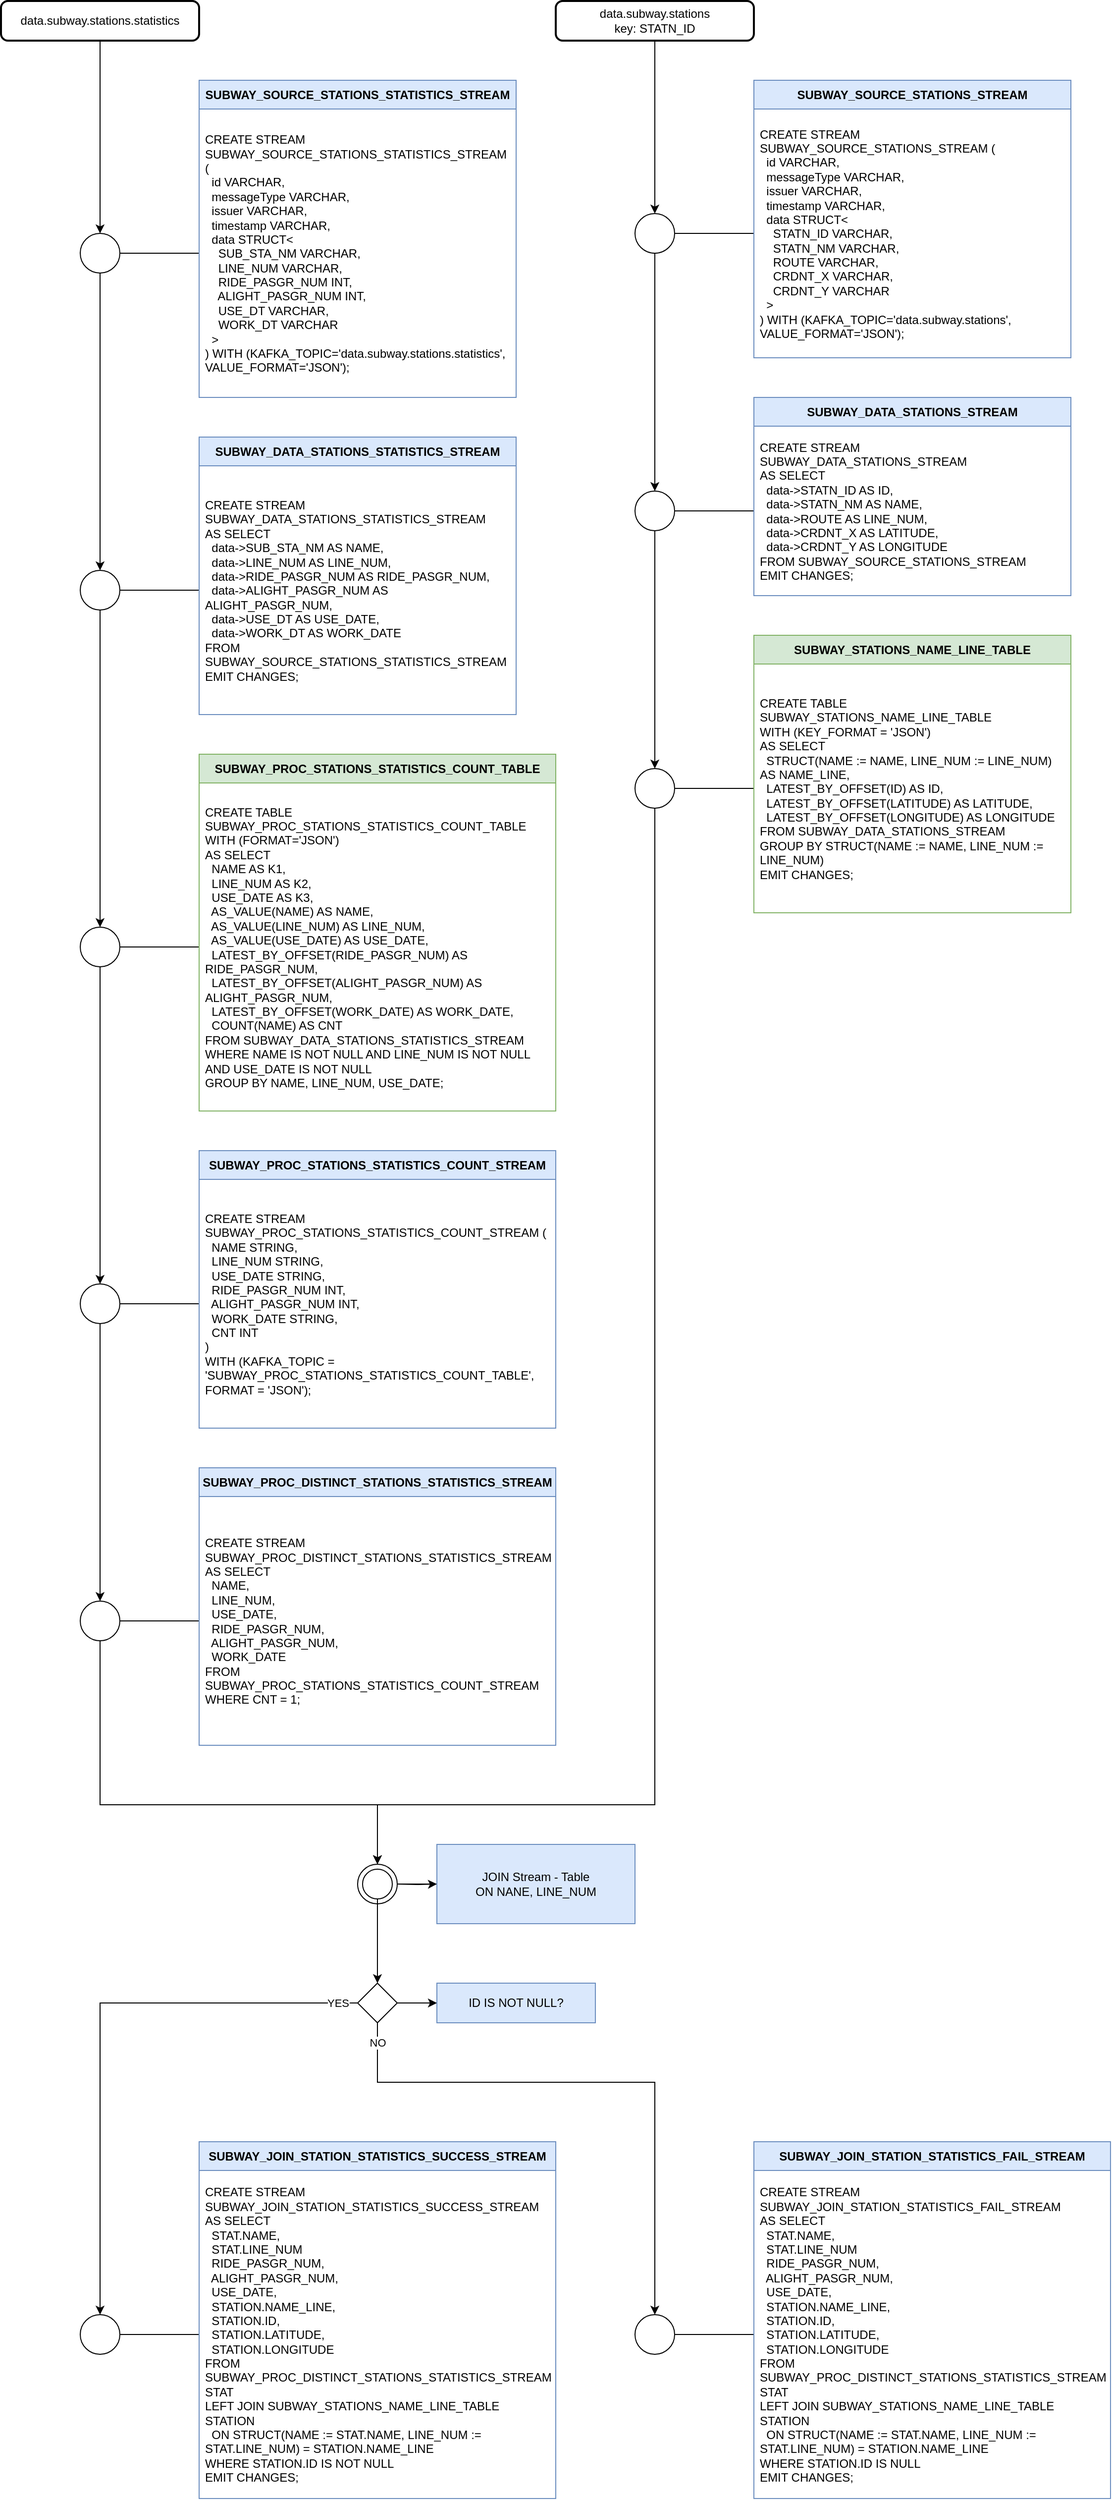 <mxfile version="24.4.4" type="github">
  <diagram name="페이지-1" id="JWyKKp6nfTICBsnojCP5">
    <mxGraphModel dx="1198" dy="657" grid="1" gridSize="10" guides="1" tooltips="1" connect="1" arrows="1" fold="1" page="1" pageScale="1" pageWidth="827" pageHeight="1169" math="0" shadow="0">
      <root>
        <mxCell id="0" />
        <mxCell id="1" parent="0" />
        <mxCell id="Tlb0BGURJbBO2lz65mk3-45" style="edgeStyle=orthogonalEdgeStyle;rounded=0;orthogonalLoop=1;jettySize=auto;html=1;entryX=0.5;entryY=0;entryDx=0;entryDy=0;" edge="1" parent="1" source="SGr65tSHeNTUfyerGdpC-16" target="SGr65tSHeNTUfyerGdpC-39">
          <mxGeometry relative="1" as="geometry" />
        </mxCell>
        <mxCell id="SGr65tSHeNTUfyerGdpC-16" value="&lt;div&gt;&lt;span style=&quot;background-color: initial;&quot;&gt;data.subway.stations&lt;/span&gt;&lt;br&gt;&lt;/div&gt;&lt;div&gt;&lt;span style=&quot;background-color: initial;&quot;&gt;key: STATN_ID&lt;/span&gt;&lt;/div&gt;" style="rounded=1;whiteSpace=wrap;html=1;absoluteArcSize=1;arcSize=14;strokeWidth=2;" parent="1" vertex="1">
          <mxGeometry x="600" y="40" width="200" height="40" as="geometry" />
        </mxCell>
        <mxCell id="Tlb0BGURJbBO2lz65mk3-39" style="edgeStyle=orthogonalEdgeStyle;rounded=0;orthogonalLoop=1;jettySize=auto;html=1;entryX=0.5;entryY=0;entryDx=0;entryDy=0;" edge="1" parent="1" source="SGr65tSHeNTUfyerGdpC-49" target="RbUUMxCJgV2qU2qVmSNO-4">
          <mxGeometry relative="1" as="geometry" />
        </mxCell>
        <mxCell id="SGr65tSHeNTUfyerGdpC-49" value="&lt;div&gt;&lt;span style=&quot;background-color: initial;&quot;&gt;data.subway.stations.statistics&lt;/span&gt;&lt;/div&gt;" style="rounded=1;whiteSpace=wrap;html=1;absoluteArcSize=1;arcSize=14;strokeWidth=2;" parent="1" vertex="1">
          <mxGeometry x="40" y="40" width="200" height="40" as="geometry" />
        </mxCell>
        <mxCell id="jmPw7cZxUE827dNbfJnY-31" value="" style="group" parent="1" vertex="1" connectable="0">
          <mxGeometry x="680" y="440" width="440" height="200" as="geometry" />
        </mxCell>
        <mxCell id="jmPw7cZxUE827dNbfJnY-21" value="" style="shape=ellipse;html=1;dashed=0;whiteSpace=wrap;perimeter=ellipsePerimeter;" parent="jmPw7cZxUE827dNbfJnY-31" vertex="1">
          <mxGeometry y="94.5" width="40" height="40" as="geometry" />
        </mxCell>
        <mxCell id="jmPw7cZxUE827dNbfJnY-22" style="edgeStyle=orthogonalEdgeStyle;rounded=0;orthogonalLoop=1;jettySize=auto;html=1;entryX=1;entryY=0.5;entryDx=0;entryDy=0;endArrow=none;endFill=0;exitX=0;exitY=0.5;exitDx=0;exitDy=0;" parent="jmPw7cZxUE827dNbfJnY-31" source="jmPw7cZxUE827dNbfJnY-24" target="jmPw7cZxUE827dNbfJnY-21" edge="1">
          <mxGeometry relative="1" as="geometry">
            <mxPoint x="80" y="110" as="sourcePoint" />
          </mxGeometry>
        </mxCell>
        <mxCell id="jmPw7cZxUE827dNbfJnY-23" value="SUBWAY_DATA_STATIONS_STREAM" style="swimlane;fontStyle=1;align=center;verticalAlign=middle;childLayout=stackLayout;horizontal=1;startSize=29;horizontalStack=0;resizeParent=1;resizeParentMax=0;resizeLast=0;collapsible=0;marginBottom=0;html=1;whiteSpace=wrap;fillColor=#dae8fc;strokeColor=#6c8ebf;" parent="jmPw7cZxUE827dNbfJnY-31" vertex="1">
          <mxGeometry x="120" width="320" height="200" as="geometry" />
        </mxCell>
        <mxCell id="jmPw7cZxUE827dNbfJnY-24" value="&lt;div&gt;CREATE STREAM SUBWAY_DATA_STATIONS_STREAM&lt;/div&gt;&lt;div&gt;AS SELECT&lt;/div&gt;&lt;div&gt;&amp;nbsp; data-&amp;gt;STATN_ID AS ID,&lt;/div&gt;&lt;div&gt;&amp;nbsp; data-&amp;gt;STATN_NM AS NAME,&lt;/div&gt;&lt;div&gt;&amp;nbsp; data-&amp;gt;ROUTE AS LINE_NUM,&lt;/div&gt;&lt;div&gt;&amp;nbsp; data-&amp;gt;CRDNT_X AS LATITUDE,&lt;/div&gt;&lt;div&gt;&amp;nbsp; data-&amp;gt;CRDNT_Y AS LONGITUDE&lt;/div&gt;&lt;div&gt;FROM SUBWAY_SOURCE_STATIONS_STREAM&lt;/div&gt;&lt;div&gt;EMIT CHANGES;&lt;/div&gt;" style="text;html=1;strokeColor=none;fillColor=none;align=left;verticalAlign=middle;spacingLeft=4;spacingRight=4;overflow=hidden;rotatable=0;points=[[0,0.5],[1,0.5]];portConstraint=eastwest;whiteSpace=wrap;" parent="jmPw7cZxUE827dNbfJnY-23" vertex="1">
          <mxGeometry y="29" width="320" height="171" as="geometry" />
        </mxCell>
        <mxCell id="RbUUMxCJgV2qU2qVmSNO-1" value="" style="group" parent="1" vertex="1" connectable="0">
          <mxGeometry x="680" y="680" width="440" height="280" as="geometry" />
        </mxCell>
        <mxCell id="jmPw7cZxUE827dNbfJnY-33" value="" style="shape=ellipse;html=1;dashed=0;whiteSpace=wrap;perimeter=ellipsePerimeter;" parent="RbUUMxCJgV2qU2qVmSNO-1" vertex="1">
          <mxGeometry y="134.5" width="40" height="40" as="geometry" />
        </mxCell>
        <mxCell id="jmPw7cZxUE827dNbfJnY-34" style="edgeStyle=orthogonalEdgeStyle;rounded=0;orthogonalLoop=1;jettySize=auto;html=1;entryX=1;entryY=0.5;entryDx=0;entryDy=0;endArrow=none;endFill=0;exitX=0;exitY=0.5;exitDx=0;exitDy=0;" parent="RbUUMxCJgV2qU2qVmSNO-1" source="jmPw7cZxUE827dNbfJnY-36" target="jmPw7cZxUE827dNbfJnY-33" edge="1">
          <mxGeometry relative="1" as="geometry">
            <mxPoint x="80" y="110" as="sourcePoint" />
          </mxGeometry>
        </mxCell>
        <mxCell id="jmPw7cZxUE827dNbfJnY-35" value="SUBWAY_STATIONS_NAME_LINE_TABLE" style="swimlane;fontStyle=1;align=center;verticalAlign=middle;childLayout=stackLayout;horizontal=1;startSize=29;horizontalStack=0;resizeParent=1;resizeParentMax=0;resizeLast=0;collapsible=0;marginBottom=0;html=1;whiteSpace=wrap;fillColor=#d5e8d4;strokeColor=#82b366;" parent="RbUUMxCJgV2qU2qVmSNO-1" vertex="1">
          <mxGeometry x="120" width="320" height="280" as="geometry" />
        </mxCell>
        <mxCell id="jmPw7cZxUE827dNbfJnY-36" value="&lt;div&gt;CREATE TABLE SUBWAY_STATIONS_NAME_LINE_TABLE&lt;/div&gt;&lt;div&gt;WITH (KEY_FORMAT = &#39;JSON&#39;)&lt;/div&gt;&lt;div&gt;AS SELECT&lt;/div&gt;&lt;div&gt;&amp;nbsp; STRUCT(NAME := NAME, LINE_NUM := LINE_NUM) AS NAME_LINE,&lt;/div&gt;&lt;div&gt;&amp;nbsp; LATEST_BY_OFFSET(ID) AS ID,&lt;/div&gt;&lt;div&gt;&amp;nbsp; LATEST_BY_OFFSET(LATITUDE) AS LATITUDE,&lt;/div&gt;&lt;div&gt;&amp;nbsp; LATEST_BY_OFFSET(LONGITUDE) AS LONGITUDE&lt;/div&gt;&lt;div&gt;FROM SUBWAY_DATA_STATIONS_STREAM&lt;/div&gt;&lt;div&gt;GROUP BY STRUCT(NAME := NAME, LINE_NUM := LINE_NUM)&lt;/div&gt;&lt;div&gt;EMIT CHANGES;&lt;/div&gt;" style="text;html=1;strokeColor=none;fillColor=none;align=left;verticalAlign=middle;spacingLeft=4;spacingRight=4;overflow=hidden;rotatable=0;points=[[0,0.5],[1,0.5]];portConstraint=eastwest;whiteSpace=wrap;" parent="jmPw7cZxUE827dNbfJnY-35" vertex="1">
          <mxGeometry y="29" width="320" height="251" as="geometry" />
        </mxCell>
        <mxCell id="RbUUMxCJgV2qU2qVmSNO-2" value="" style="group" parent="1" vertex="1" connectable="0">
          <mxGeometry x="680" y="120" width="440" height="280" as="geometry" />
        </mxCell>
        <mxCell id="SGr65tSHeNTUfyerGdpC-39" value="" style="shape=ellipse;html=1;dashed=0;whiteSpace=wrap;perimeter=ellipsePerimeter;" parent="RbUUMxCJgV2qU2qVmSNO-2" vertex="1">
          <mxGeometry y="134.5" width="40" height="40" as="geometry" />
        </mxCell>
        <mxCell id="SGr65tSHeNTUfyerGdpC-40" style="edgeStyle=orthogonalEdgeStyle;rounded=0;orthogonalLoop=1;jettySize=auto;html=1;entryX=1;entryY=0.5;entryDx=0;entryDy=0;endArrow=none;endFill=0;exitX=0;exitY=0.5;exitDx=0;exitDy=0;" parent="RbUUMxCJgV2qU2qVmSNO-2" source="jmPw7cZxUE827dNbfJnY-11" target="SGr65tSHeNTUfyerGdpC-39" edge="1">
          <mxGeometry relative="1" as="geometry">
            <mxPoint x="80" y="110" as="sourcePoint" />
          </mxGeometry>
        </mxCell>
        <mxCell id="jmPw7cZxUE827dNbfJnY-10" value="SUBWAY_SOURCE_STATIONS_STREAM" style="swimlane;fontStyle=1;align=center;verticalAlign=middle;childLayout=stackLayout;horizontal=1;startSize=29;horizontalStack=0;resizeParent=1;resizeParentMax=0;resizeLast=0;collapsible=0;marginBottom=0;html=1;whiteSpace=wrap;fillColor=#dae8fc;strokeColor=#6c8ebf;" parent="RbUUMxCJgV2qU2qVmSNO-2" vertex="1">
          <mxGeometry x="120" width="320" height="280" as="geometry" />
        </mxCell>
        <mxCell id="jmPw7cZxUE827dNbfJnY-11" value="&lt;div&gt;CREATE STREAM SUBWAY_SOURCE_STATIONS_STREAM (&lt;/div&gt;&lt;div&gt;&amp;nbsp; id VARCHAR,&lt;/div&gt;&lt;div&gt;&amp;nbsp; messageType VARCHAR,&lt;/div&gt;&lt;div&gt;&amp;nbsp; issuer VARCHAR,&lt;/div&gt;&lt;div&gt;&amp;nbsp; timestamp VARCHAR,&lt;/div&gt;&lt;div&gt;&amp;nbsp; data STRUCT&amp;lt;&lt;/div&gt;&lt;div&gt;&amp;nbsp; &amp;nbsp; STATN_ID VARCHAR,&lt;/div&gt;&lt;div&gt;&amp;nbsp; &amp;nbsp; STATN_NM VARCHAR,&lt;/div&gt;&lt;div&gt;&amp;nbsp; &amp;nbsp; ROUTE VARCHAR,&lt;/div&gt;&lt;div&gt;&amp;nbsp; &amp;nbsp; CRDNT_X VARCHAR,&lt;/div&gt;&lt;div&gt;&amp;nbsp; &amp;nbsp; CRDNT_Y VARCHAR&lt;/div&gt;&lt;div&gt;&amp;nbsp; &amp;gt;&lt;/div&gt;&lt;div&gt;) WITH (KAFKA_TOPIC=&#39;data.subway.stations&#39;, VALUE_FORMAT=&#39;JSON&#39;);&lt;/div&gt;" style="text;html=1;strokeColor=none;fillColor=none;align=left;verticalAlign=middle;spacingLeft=4;spacingRight=4;overflow=hidden;rotatable=0;points=[[0,0.5],[1,0.5]];portConstraint=eastwest;whiteSpace=wrap;" parent="jmPw7cZxUE827dNbfJnY-10" vertex="1">
          <mxGeometry y="29" width="320" height="251" as="geometry" />
        </mxCell>
        <mxCell id="RbUUMxCJgV2qU2qVmSNO-3" value="" style="group" parent="1" vertex="1" connectable="0">
          <mxGeometry x="120" y="120" width="440" height="320" as="geometry" />
        </mxCell>
        <mxCell id="RbUUMxCJgV2qU2qVmSNO-4" value="" style="shape=ellipse;html=1;dashed=0;whiteSpace=wrap;perimeter=ellipsePerimeter;" parent="RbUUMxCJgV2qU2qVmSNO-3" vertex="1">
          <mxGeometry y="154.5" width="40" height="40" as="geometry" />
        </mxCell>
        <mxCell id="RbUUMxCJgV2qU2qVmSNO-5" style="edgeStyle=orthogonalEdgeStyle;rounded=0;orthogonalLoop=1;jettySize=auto;html=1;entryX=1;entryY=0.5;entryDx=0;entryDy=0;endArrow=none;endFill=0;exitX=0;exitY=0.5;exitDx=0;exitDy=0;" parent="RbUUMxCJgV2qU2qVmSNO-3" source="RbUUMxCJgV2qU2qVmSNO-7" target="RbUUMxCJgV2qU2qVmSNO-4" edge="1">
          <mxGeometry relative="1" as="geometry">
            <mxPoint x="80" y="110" as="sourcePoint" />
          </mxGeometry>
        </mxCell>
        <mxCell id="RbUUMxCJgV2qU2qVmSNO-6" value="SUBWAY_SOURCE_STATIONS&lt;span style=&quot;background-color: initial;&quot;&gt;_STATISTICS_STREAM&lt;/span&gt;" style="swimlane;fontStyle=1;align=center;verticalAlign=middle;childLayout=stackLayout;horizontal=1;startSize=29;horizontalStack=0;resizeParent=1;resizeParentMax=0;resizeLast=0;collapsible=0;marginBottom=0;html=1;whiteSpace=wrap;fillColor=#dae8fc;strokeColor=#6c8ebf;" parent="RbUUMxCJgV2qU2qVmSNO-3" vertex="1">
          <mxGeometry x="120" width="320" height="320" as="geometry" />
        </mxCell>
        <mxCell id="RbUUMxCJgV2qU2qVmSNO-7" value="&lt;div&gt;CREATE STREAM SUBWAY_SOURCE_STATIONS_STATISTICS_STREAM (&lt;/div&gt;&lt;div&gt;&amp;nbsp; id VARCHAR,&lt;/div&gt;&lt;div&gt;&amp;nbsp; messageType VARCHAR,&lt;/div&gt;&lt;div&gt;&amp;nbsp; issuer VARCHAR,&lt;/div&gt;&lt;div&gt;&amp;nbsp; timestamp VARCHAR,&lt;/div&gt;&lt;div&gt;&amp;nbsp; data STRUCT&amp;lt;&lt;/div&gt;&lt;div&gt;&amp;nbsp; &amp;nbsp; SUB_STA_NM VARCHAR,&lt;/div&gt;&lt;div&gt;&amp;nbsp; &amp;nbsp; LINE_NUM VARCHAR,&lt;/div&gt;&lt;div&gt;&amp;nbsp; &amp;nbsp; RIDE_PASGR_NUM INT,&lt;/div&gt;&lt;div&gt;&amp;nbsp; &amp;nbsp; ALIGHT_PASGR_NUM INT,&lt;/div&gt;&lt;div&gt;&amp;nbsp; &amp;nbsp; USE_DT VARCHAR,&lt;/div&gt;&lt;div&gt;&amp;nbsp; &amp;nbsp; WORK_DT VARCHAR&lt;/div&gt;&lt;div&gt;&amp;nbsp; &amp;gt;&lt;/div&gt;&lt;div&gt;) WITH (KAFKA_TOPIC=&#39;data.subway.stations.statistics&#39;, VALUE_FORMAT=&#39;JSON&#39;);&lt;/div&gt;" style="text;html=1;strokeColor=none;fillColor=none;align=left;verticalAlign=middle;spacingLeft=4;spacingRight=4;overflow=hidden;rotatable=0;points=[[0,0.5],[1,0.5]];portConstraint=eastwest;whiteSpace=wrap;" parent="RbUUMxCJgV2qU2qVmSNO-6" vertex="1">
          <mxGeometry y="29" width="320" height="291" as="geometry" />
        </mxCell>
        <mxCell id="RbUUMxCJgV2qU2qVmSNO-8" value="" style="group" parent="1" vertex="1" connectable="0">
          <mxGeometry x="120" y="480" width="440" height="280" as="geometry" />
        </mxCell>
        <mxCell id="RbUUMxCJgV2qU2qVmSNO-9" value="" style="shape=ellipse;html=1;dashed=0;whiteSpace=wrap;perimeter=ellipsePerimeter;" parent="RbUUMxCJgV2qU2qVmSNO-8" vertex="1">
          <mxGeometry y="134.5" width="40" height="40" as="geometry" />
        </mxCell>
        <mxCell id="RbUUMxCJgV2qU2qVmSNO-10" style="edgeStyle=orthogonalEdgeStyle;rounded=0;orthogonalLoop=1;jettySize=auto;html=1;entryX=1;entryY=0.5;entryDx=0;entryDy=0;endArrow=none;endFill=0;exitX=0;exitY=0.5;exitDx=0;exitDy=0;" parent="RbUUMxCJgV2qU2qVmSNO-8" source="RbUUMxCJgV2qU2qVmSNO-12" target="RbUUMxCJgV2qU2qVmSNO-9" edge="1">
          <mxGeometry relative="1" as="geometry">
            <mxPoint x="80" y="110" as="sourcePoint" />
          </mxGeometry>
        </mxCell>
        <mxCell id="RbUUMxCJgV2qU2qVmSNO-11" value="SUBWAY_DATA_STATIONS_STATISTICS_STREAM" style="swimlane;fontStyle=1;align=center;verticalAlign=middle;childLayout=stackLayout;horizontal=1;startSize=29;horizontalStack=0;resizeParent=1;resizeParentMax=0;resizeLast=0;collapsible=0;marginBottom=0;html=1;whiteSpace=wrap;fillColor=#dae8fc;strokeColor=#6c8ebf;" parent="RbUUMxCJgV2qU2qVmSNO-8" vertex="1">
          <mxGeometry x="120" width="320" height="280" as="geometry" />
        </mxCell>
        <mxCell id="RbUUMxCJgV2qU2qVmSNO-12" value="&lt;div&gt;CREATE STREAM SUBWAY_DATA_STATIONS_STATISTICS_STREAM&lt;/div&gt;&lt;div&gt;AS SELECT&lt;/div&gt;&lt;div&gt;&amp;nbsp; data-&amp;gt;SUB_STA_NM AS NAME,&lt;/div&gt;&lt;div&gt;&amp;nbsp; data-&amp;gt;LINE_NUM AS LINE_NUM,&lt;/div&gt;&lt;div&gt;&amp;nbsp; data-&amp;gt;RIDE_PASGR_NUM AS RIDE_PASGR_NUM,&lt;/div&gt;&lt;div&gt;&amp;nbsp; data-&amp;gt;ALIGHT_PASGR_NUM AS ALIGHT_PASGR_NUM,&lt;/div&gt;&lt;div&gt;&amp;nbsp; data-&amp;gt;USE_DT AS USE_DATE,&lt;/div&gt;&lt;div&gt;&amp;nbsp; data-&amp;gt;WORK_DT AS WORK_DATE&lt;/div&gt;&lt;div&gt;FROM SUBWAY_SOURCE_STATIONS_STATISTICS_STREAM&lt;/div&gt;&lt;div&gt;EMIT CHANGES;&lt;/div&gt;" style="text;html=1;strokeColor=none;fillColor=none;align=left;verticalAlign=middle;spacingLeft=4;spacingRight=4;overflow=hidden;rotatable=0;points=[[0,0.5],[1,0.5]];portConstraint=eastwest;whiteSpace=wrap;" parent="RbUUMxCJgV2qU2qVmSNO-11" vertex="1">
          <mxGeometry y="29" width="320" height="251" as="geometry" />
        </mxCell>
        <mxCell id="RbUUMxCJgV2qU2qVmSNO-13" value="" style="group" parent="1" vertex="1" connectable="0">
          <mxGeometry x="120" y="800" width="480" height="360" as="geometry" />
        </mxCell>
        <mxCell id="RbUUMxCJgV2qU2qVmSNO-14" value="" style="shape=ellipse;html=1;dashed=0;whiteSpace=wrap;perimeter=ellipsePerimeter;" parent="RbUUMxCJgV2qU2qVmSNO-13" vertex="1">
          <mxGeometry y="174.5" width="40" height="40" as="geometry" />
        </mxCell>
        <mxCell id="RbUUMxCJgV2qU2qVmSNO-15" style="edgeStyle=orthogonalEdgeStyle;rounded=0;orthogonalLoop=1;jettySize=auto;html=1;entryX=1;entryY=0.5;entryDx=0;entryDy=0;endArrow=none;endFill=0;exitX=0;exitY=0.5;exitDx=0;exitDy=0;" parent="RbUUMxCJgV2qU2qVmSNO-13" source="RbUUMxCJgV2qU2qVmSNO-17" target="RbUUMxCJgV2qU2qVmSNO-14" edge="1">
          <mxGeometry relative="1" as="geometry">
            <mxPoint x="80" y="110" as="sourcePoint" />
          </mxGeometry>
        </mxCell>
        <mxCell id="RbUUMxCJgV2qU2qVmSNO-16" value="SUBWAY_PROC_STATIONS_STATISTICS_COUNT_TABLE" style="swimlane;fontStyle=1;align=center;verticalAlign=middle;childLayout=stackLayout;horizontal=1;startSize=29;horizontalStack=0;resizeParent=1;resizeParentMax=0;resizeLast=0;collapsible=0;marginBottom=0;html=1;whiteSpace=wrap;fillColor=#d5e8d4;strokeColor=#82b366;" parent="RbUUMxCJgV2qU2qVmSNO-13" vertex="1">
          <mxGeometry x="120" width="360" height="360" as="geometry" />
        </mxCell>
        <mxCell id="RbUUMxCJgV2qU2qVmSNO-17" value="&lt;div&gt;CREATE TABLE SUBWAY_PROC_STATIONS_STATISTICS_COUNT_TABLE&lt;/div&gt;&lt;div&gt;WITH (FORMAT=&#39;JSON&#39;)&lt;/div&gt;&lt;div&gt;AS SELECT&lt;/div&gt;&lt;div&gt;&amp;nbsp; NAME AS K1,&lt;/div&gt;&lt;div&gt;&amp;nbsp; LINE_NUM AS K2,&lt;/div&gt;&lt;div&gt;&amp;nbsp; USE_DATE AS K3,&lt;/div&gt;&lt;div&gt;&amp;nbsp; AS_VALUE(NAME) AS NAME,&lt;/div&gt;&lt;div&gt;&amp;nbsp; AS_VALUE(LINE_NUM) AS LINE_NUM,&lt;/div&gt;&lt;div&gt;&amp;nbsp; AS_VALUE(USE_DATE) AS USE_DATE,&lt;/div&gt;&lt;div&gt;&amp;nbsp; LATEST_BY_OFFSET(RIDE_PASGR_NUM) AS RIDE_PASGR_NUM,&lt;/div&gt;&lt;div&gt;&amp;nbsp; LATEST_BY_OFFSET(ALIGHT_PASGR_NUM) AS ALIGHT_PASGR_NUM,&lt;/div&gt;&lt;div&gt;&amp;nbsp; LATEST_BY_OFFSET(WORK_DATE) AS WORK_DATE,&lt;/div&gt;&lt;div&gt;&amp;nbsp; COUNT(NAME) AS CNT&lt;/div&gt;&lt;div&gt;FROM SUBWAY_DATA_STATIONS_STATISTICS_STREAM&lt;/div&gt;&lt;div&gt;WHERE NAME IS NOT NULL AND LINE_NUM IS NOT NULL AND USE_DATE IS NOT NULL&lt;/div&gt;&lt;div&gt;GROUP BY NAME, LINE_NUM, USE_DATE;&lt;/div&gt;" style="text;html=1;strokeColor=none;fillColor=none;align=left;verticalAlign=middle;spacingLeft=4;spacingRight=4;overflow=hidden;rotatable=0;points=[[0,0.5],[1,0.5]];portConstraint=eastwest;whiteSpace=wrap;" parent="RbUUMxCJgV2qU2qVmSNO-16" vertex="1">
          <mxGeometry y="29" width="360" height="331" as="geometry" />
        </mxCell>
        <mxCell id="Tlb0BGURJbBO2lz65mk3-3" value="" style="group" vertex="1" connectable="0" parent="1">
          <mxGeometry x="120" y="1200" width="480" height="280" as="geometry" />
        </mxCell>
        <mxCell id="Tlb0BGURJbBO2lz65mk3-4" value="" style="shape=ellipse;html=1;dashed=0;whiteSpace=wrap;perimeter=ellipsePerimeter;" vertex="1" parent="Tlb0BGURJbBO2lz65mk3-3">
          <mxGeometry y="134.5" width="40" height="40" as="geometry" />
        </mxCell>
        <mxCell id="Tlb0BGURJbBO2lz65mk3-5" style="edgeStyle=orthogonalEdgeStyle;rounded=0;orthogonalLoop=1;jettySize=auto;html=1;entryX=1;entryY=0.5;entryDx=0;entryDy=0;endArrow=none;endFill=0;exitX=0;exitY=0.5;exitDx=0;exitDy=0;" edge="1" parent="Tlb0BGURJbBO2lz65mk3-3" source="Tlb0BGURJbBO2lz65mk3-7" target="Tlb0BGURJbBO2lz65mk3-4">
          <mxGeometry relative="1" as="geometry">
            <mxPoint x="80" y="110" as="sourcePoint" />
          </mxGeometry>
        </mxCell>
        <mxCell id="Tlb0BGURJbBO2lz65mk3-6" value="SUBWAY_PROC_STATIONS_STATISTICS_COUNT_STREAM" style="swimlane;fontStyle=1;align=center;verticalAlign=middle;childLayout=stackLayout;horizontal=1;startSize=29;horizontalStack=0;resizeParent=1;resizeParentMax=0;resizeLast=0;collapsible=0;marginBottom=0;html=1;whiteSpace=wrap;fillColor=#dae8fc;strokeColor=#6c8ebf;" vertex="1" parent="Tlb0BGURJbBO2lz65mk3-3">
          <mxGeometry x="120" width="360" height="280" as="geometry" />
        </mxCell>
        <mxCell id="Tlb0BGURJbBO2lz65mk3-7" value="&lt;div&gt;CREATE STREAM SUBWAY_PROC_STATIONS_STATISTICS_COUNT_STREAM (&lt;/div&gt;&lt;div&gt;&amp;nbsp; NAME STRING,&lt;/div&gt;&lt;div&gt;&amp;nbsp; LINE_NUM STRING,&lt;/div&gt;&lt;div&gt;&amp;nbsp; USE_DATE STRING,&lt;/div&gt;&lt;div&gt;&amp;nbsp; RIDE_PASGR_NUM INT,&lt;/div&gt;&lt;div&gt;&amp;nbsp; ALIGHT_PASGR_NUM INT,&lt;/div&gt;&lt;div&gt;&amp;nbsp; WORK_DATE STRING,&lt;/div&gt;&lt;div&gt;&amp;nbsp; CNT INT&lt;/div&gt;&lt;div&gt;)&lt;/div&gt;&lt;div&gt;WITH (KAFKA_TOPIC = &#39;SUBWAY_PROC_STATIONS_STATISTICS_COUNT_TABLE&#39;, FORMAT = &#39;JSON&#39;);&lt;/div&gt;" style="text;html=1;strokeColor=none;fillColor=none;align=left;verticalAlign=middle;spacingLeft=4;spacingRight=4;overflow=hidden;rotatable=0;points=[[0,0.5],[1,0.5]];portConstraint=eastwest;whiteSpace=wrap;" vertex="1" parent="Tlb0BGURJbBO2lz65mk3-6">
          <mxGeometry y="29" width="360" height="251" as="geometry" />
        </mxCell>
        <mxCell id="Tlb0BGURJbBO2lz65mk3-8" value="" style="group" vertex="1" connectable="0" parent="1">
          <mxGeometry x="120" y="1520" width="480" height="280" as="geometry" />
        </mxCell>
        <mxCell id="Tlb0BGURJbBO2lz65mk3-9" value="" style="shape=ellipse;html=1;dashed=0;whiteSpace=wrap;perimeter=ellipsePerimeter;" vertex="1" parent="Tlb0BGURJbBO2lz65mk3-8">
          <mxGeometry y="134.5" width="40" height="40" as="geometry" />
        </mxCell>
        <mxCell id="Tlb0BGURJbBO2lz65mk3-10" style="edgeStyle=orthogonalEdgeStyle;rounded=0;orthogonalLoop=1;jettySize=auto;html=1;entryX=1;entryY=0.5;entryDx=0;entryDy=0;endArrow=none;endFill=0;exitX=0;exitY=0.5;exitDx=0;exitDy=0;" edge="1" parent="Tlb0BGURJbBO2lz65mk3-8" source="Tlb0BGURJbBO2lz65mk3-12" target="Tlb0BGURJbBO2lz65mk3-9">
          <mxGeometry relative="1" as="geometry">
            <mxPoint x="80" y="110" as="sourcePoint" />
          </mxGeometry>
        </mxCell>
        <mxCell id="Tlb0BGURJbBO2lz65mk3-11" value="SUBWAY_PROC_DISTINCT_STATIONS_STATISTICS_STREAM" style="swimlane;fontStyle=1;align=center;verticalAlign=middle;childLayout=stackLayout;horizontal=1;startSize=29;horizontalStack=0;resizeParent=1;resizeParentMax=0;resizeLast=0;collapsible=0;marginBottom=0;html=1;whiteSpace=wrap;fillColor=#dae8fc;strokeColor=#6c8ebf;" vertex="1" parent="Tlb0BGURJbBO2lz65mk3-8">
          <mxGeometry x="120" width="360" height="280" as="geometry" />
        </mxCell>
        <mxCell id="Tlb0BGURJbBO2lz65mk3-12" value="&lt;div&gt;CREATE STREAM SUBWAY_PROC_DISTINCT_STATIONS_STATISTICS_STREAM&lt;/div&gt;&lt;div&gt;AS SELECT&lt;/div&gt;&lt;div&gt;&amp;nbsp; NAME,&lt;/div&gt;&lt;div&gt;&amp;nbsp; LINE_NUM,&lt;/div&gt;&lt;div&gt;&amp;nbsp; USE_DATE,&lt;/div&gt;&lt;div&gt;&amp;nbsp; RIDE_PASGR_NUM,&lt;/div&gt;&lt;div&gt;&amp;nbsp; ALIGHT_PASGR_NUM,&lt;/div&gt;&lt;div&gt;&amp;nbsp; WORK_DATE&lt;/div&gt;&lt;div&gt;FROM SUBWAY_PROC_STATIONS_STATISTICS_COUNT_STREAM&lt;/div&gt;&lt;div&gt;WHERE CNT = 1;&lt;/div&gt;" style="text;html=1;strokeColor=none;fillColor=none;align=left;verticalAlign=middle;spacingLeft=4;spacingRight=4;overflow=hidden;rotatable=0;points=[[0,0.5],[1,0.5]];portConstraint=eastwest;whiteSpace=wrap;" vertex="1" parent="Tlb0BGURJbBO2lz65mk3-11">
          <mxGeometry y="29" width="360" height="251" as="geometry" />
        </mxCell>
        <mxCell id="Tlb0BGURJbBO2lz65mk3-24" value="" style="group" vertex="1" connectable="0" parent="1">
          <mxGeometry x="400" y="2040" width="240" height="40" as="geometry" />
        </mxCell>
        <mxCell id="Tlb0BGURJbBO2lz65mk3-25" value="" style="edgeStyle=orthogonalEdgeStyle;rounded=0;orthogonalLoop=1;jettySize=auto;html=1;" edge="1" parent="Tlb0BGURJbBO2lz65mk3-24" source="Tlb0BGURJbBO2lz65mk3-26" target="Tlb0BGURJbBO2lz65mk3-28">
          <mxGeometry relative="1" as="geometry" />
        </mxCell>
        <mxCell id="Tlb0BGURJbBO2lz65mk3-26" value="" style="shape=rhombus;html=1;dashed=0;whiteSpace=wrap;perimeter=rhombusPerimeter;" vertex="1" parent="Tlb0BGURJbBO2lz65mk3-24">
          <mxGeometry width="40" height="40" as="geometry" />
        </mxCell>
        <mxCell id="Tlb0BGURJbBO2lz65mk3-27" style="edgeStyle=orthogonalEdgeStyle;rounded=0;orthogonalLoop=1;jettySize=auto;html=1;exitX=0;exitY=0.5;exitDx=0;exitDy=0;entryX=1;entryY=0.5;entryDx=0;entryDy=0;endArrow=none;endFill=0;" edge="1" parent="Tlb0BGURJbBO2lz65mk3-24" source="Tlb0BGURJbBO2lz65mk3-28">
          <mxGeometry relative="1" as="geometry">
            <mxPoint x="40" y="20" as="targetPoint" />
          </mxGeometry>
        </mxCell>
        <mxCell id="Tlb0BGURJbBO2lz65mk3-28" value="ID IS NOT NULL?" style="text;html=1;align=center;verticalAlign=middle;whiteSpace=wrap;rounded=0;fillColor=#dae8fc;strokeColor=#6c8ebf;" vertex="1" parent="Tlb0BGURJbBO2lz65mk3-24">
          <mxGeometry x="80" width="160" height="40" as="geometry" />
        </mxCell>
        <mxCell id="Tlb0BGURJbBO2lz65mk3-29" value="" style="group" vertex="1" connectable="0" parent="1">
          <mxGeometry x="120" y="2200" width="480" height="360" as="geometry" />
        </mxCell>
        <mxCell id="Tlb0BGURJbBO2lz65mk3-30" value="" style="shape=ellipse;html=1;dashed=0;whiteSpace=wrap;perimeter=ellipsePerimeter;" vertex="1" parent="Tlb0BGURJbBO2lz65mk3-29">
          <mxGeometry y="174.5" width="40" height="40" as="geometry" />
        </mxCell>
        <mxCell id="Tlb0BGURJbBO2lz65mk3-31" style="edgeStyle=orthogonalEdgeStyle;rounded=0;orthogonalLoop=1;jettySize=auto;html=1;entryX=1;entryY=0.5;entryDx=0;entryDy=0;endArrow=none;endFill=0;exitX=0;exitY=0.5;exitDx=0;exitDy=0;" edge="1" parent="Tlb0BGURJbBO2lz65mk3-29" source="Tlb0BGURJbBO2lz65mk3-33" target="Tlb0BGURJbBO2lz65mk3-30">
          <mxGeometry relative="1" as="geometry">
            <mxPoint x="80" y="110" as="sourcePoint" />
          </mxGeometry>
        </mxCell>
        <mxCell id="Tlb0BGURJbBO2lz65mk3-32" value="SUBWAY_JOIN_STATION_STATISTICS_SUCCESS_STREAM" style="swimlane;fontStyle=1;align=center;verticalAlign=middle;childLayout=stackLayout;horizontal=1;startSize=29;horizontalStack=0;resizeParent=1;resizeParentMax=0;resizeLast=0;collapsible=0;marginBottom=0;html=1;whiteSpace=wrap;fillColor=#dae8fc;strokeColor=#6c8ebf;" vertex="1" parent="Tlb0BGURJbBO2lz65mk3-29">
          <mxGeometry x="120" width="360" height="360" as="geometry" />
        </mxCell>
        <mxCell id="Tlb0BGURJbBO2lz65mk3-33" value="&lt;div&gt;CREATE STREAM SUBWAY_JOIN_STATION_STATISTICS_SUCCESS_STREAM&lt;/div&gt;&lt;div&gt;AS SELECT&lt;/div&gt;&lt;div&gt;&amp;nbsp; STAT.NAME,&lt;/div&gt;&lt;div&gt;&amp;nbsp; STAT.LINE_NUM&lt;/div&gt;&lt;div&gt;&amp;nbsp; RIDE_PASGR_NUM,&lt;/div&gt;&lt;div&gt;&amp;nbsp; ALIGHT_PASGR_NUM,&lt;/div&gt;&lt;div&gt;&amp;nbsp; USE_DATE,&lt;/div&gt;&lt;div&gt;&amp;nbsp; STATION.NAME_LINE,&lt;/div&gt;&lt;div&gt;&amp;nbsp; STATION.ID,&lt;/div&gt;&lt;div&gt;&amp;nbsp; STATION.LATITUDE,&lt;/div&gt;&lt;div&gt;&amp;nbsp; STATION.LONGITUDE&lt;/div&gt;&lt;div&gt;FROM SUBWAY_PROC_DISTINCT_STATIONS_STATISTICS_STREAM STAT&lt;/div&gt;&lt;div&gt;LEFT JOIN SUBWAY_STATIONS_NAME_LINE_TABLE STATION&lt;/div&gt;&lt;div&gt;&amp;nbsp; ON STRUCT(NAME := STAT.NAME, LINE_NUM := STAT.LINE_NUM) = STATION.NAME_LINE&lt;/div&gt;&lt;div&gt;WHERE STATION.ID IS NOT NULL&lt;/div&gt;&lt;div&gt;EMIT CHANGES;&lt;/div&gt;" style="text;html=1;strokeColor=none;fillColor=none;align=left;verticalAlign=middle;spacingLeft=4;spacingRight=4;overflow=hidden;rotatable=0;points=[[0,0.5],[1,0.5]];portConstraint=eastwest;whiteSpace=wrap;" vertex="1" parent="Tlb0BGURJbBO2lz65mk3-32">
          <mxGeometry y="29" width="360" height="331" as="geometry" />
        </mxCell>
        <mxCell id="Tlb0BGURJbBO2lz65mk3-34" value="" style="group" vertex="1" connectable="0" parent="1">
          <mxGeometry x="680" y="2200" width="480" height="360" as="geometry" />
        </mxCell>
        <mxCell id="Tlb0BGURJbBO2lz65mk3-35" value="" style="shape=ellipse;html=1;dashed=0;whiteSpace=wrap;perimeter=ellipsePerimeter;" vertex="1" parent="Tlb0BGURJbBO2lz65mk3-34">
          <mxGeometry y="174.5" width="40" height="40" as="geometry" />
        </mxCell>
        <mxCell id="Tlb0BGURJbBO2lz65mk3-36" style="edgeStyle=orthogonalEdgeStyle;rounded=0;orthogonalLoop=1;jettySize=auto;html=1;entryX=1;entryY=0.5;entryDx=0;entryDy=0;endArrow=none;endFill=0;exitX=0;exitY=0.5;exitDx=0;exitDy=0;" edge="1" parent="Tlb0BGURJbBO2lz65mk3-34" source="Tlb0BGURJbBO2lz65mk3-38" target="Tlb0BGURJbBO2lz65mk3-35">
          <mxGeometry relative="1" as="geometry">
            <mxPoint x="80" y="110" as="sourcePoint" />
          </mxGeometry>
        </mxCell>
        <mxCell id="Tlb0BGURJbBO2lz65mk3-37" value="SUBWAY_JOIN_STATION_STATISTICS_FAIL_STREAM" style="swimlane;fontStyle=1;align=center;verticalAlign=middle;childLayout=stackLayout;horizontal=1;startSize=29;horizontalStack=0;resizeParent=1;resizeParentMax=0;resizeLast=0;collapsible=0;marginBottom=0;html=1;whiteSpace=wrap;fillColor=#dae8fc;strokeColor=#6c8ebf;" vertex="1" parent="Tlb0BGURJbBO2lz65mk3-34">
          <mxGeometry x="120" width="360" height="360" as="geometry" />
        </mxCell>
        <mxCell id="Tlb0BGURJbBO2lz65mk3-38" value="&lt;div&gt;CREATE STREAM SUBWAY_JOIN_STATION_STATISTICS_FAIL_STREAM&lt;/div&gt;&lt;div&gt;AS SELECT&lt;/div&gt;&lt;div&gt;&amp;nbsp; STAT.NAME,&lt;/div&gt;&lt;div&gt;&amp;nbsp; STAT.LINE_NUM&lt;/div&gt;&lt;div&gt;&amp;nbsp; RIDE_PASGR_NUM,&lt;/div&gt;&lt;div&gt;&amp;nbsp; ALIGHT_PASGR_NUM,&lt;/div&gt;&lt;div&gt;&amp;nbsp; USE_DATE,&lt;/div&gt;&lt;div&gt;&amp;nbsp; STATION.NAME_LINE,&lt;/div&gt;&lt;div&gt;&amp;nbsp; STATION.ID,&lt;/div&gt;&lt;div&gt;&amp;nbsp; STATION.LATITUDE,&lt;/div&gt;&lt;div&gt;&amp;nbsp; STATION.LONGITUDE&lt;/div&gt;&lt;div&gt;FROM SUBWAY_PROC_DISTINCT_STATIONS_STATISTICS_STREAM STAT&lt;/div&gt;&lt;div&gt;LEFT JOIN SUBWAY_STATIONS_NAME_LINE_TABLE STATION&lt;/div&gt;&lt;div&gt;&amp;nbsp; ON STRUCT(NAME := STAT.NAME, LINE_NUM := STAT.LINE_NUM) = STATION.NAME_LINE&lt;/div&gt;&lt;div&gt;WHERE STATION.ID IS NULL&lt;/div&gt;&lt;div&gt;EMIT CHANGES;&lt;/div&gt;" style="text;html=1;strokeColor=none;fillColor=none;align=left;verticalAlign=middle;spacingLeft=4;spacingRight=4;overflow=hidden;rotatable=0;points=[[0,0.5],[1,0.5]];portConstraint=eastwest;whiteSpace=wrap;" vertex="1" parent="Tlb0BGURJbBO2lz65mk3-37">
          <mxGeometry y="29" width="360" height="331" as="geometry" />
        </mxCell>
        <mxCell id="Tlb0BGURJbBO2lz65mk3-40" style="edgeStyle=orthogonalEdgeStyle;rounded=0;orthogonalLoop=1;jettySize=auto;html=1;entryX=0.5;entryY=0;entryDx=0;entryDy=0;" edge="1" parent="1" source="RbUUMxCJgV2qU2qVmSNO-4" target="RbUUMxCJgV2qU2qVmSNO-9">
          <mxGeometry relative="1" as="geometry" />
        </mxCell>
        <mxCell id="Tlb0BGURJbBO2lz65mk3-41" style="edgeStyle=orthogonalEdgeStyle;rounded=0;orthogonalLoop=1;jettySize=auto;html=1;entryX=0.5;entryY=0;entryDx=0;entryDy=0;" edge="1" parent="1" source="RbUUMxCJgV2qU2qVmSNO-9" target="RbUUMxCJgV2qU2qVmSNO-14">
          <mxGeometry relative="1" as="geometry" />
        </mxCell>
        <mxCell id="Tlb0BGURJbBO2lz65mk3-42" style="edgeStyle=orthogonalEdgeStyle;rounded=0;orthogonalLoop=1;jettySize=auto;html=1;entryX=0.5;entryY=0;entryDx=0;entryDy=0;" edge="1" parent="1" source="RbUUMxCJgV2qU2qVmSNO-14" target="Tlb0BGURJbBO2lz65mk3-4">
          <mxGeometry relative="1" as="geometry" />
        </mxCell>
        <mxCell id="Tlb0BGURJbBO2lz65mk3-43" style="edgeStyle=orthogonalEdgeStyle;rounded=0;orthogonalLoop=1;jettySize=auto;html=1;entryX=0.5;entryY=0;entryDx=0;entryDy=0;" edge="1" parent="1" source="Tlb0BGURJbBO2lz65mk3-4" target="Tlb0BGURJbBO2lz65mk3-9">
          <mxGeometry relative="1" as="geometry" />
        </mxCell>
        <mxCell id="Tlb0BGURJbBO2lz65mk3-44" style="edgeStyle=orthogonalEdgeStyle;rounded=0;orthogonalLoop=1;jettySize=auto;html=1;entryX=0.5;entryY=0;entryDx=0;entryDy=0;" edge="1" parent="1" source="Tlb0BGURJbBO2lz65mk3-9" target="Tlb0BGURJbBO2lz65mk3-14">
          <mxGeometry relative="1" as="geometry">
            <Array as="points">
              <mxPoint x="140" y="1860" />
              <mxPoint x="420" y="1860" />
            </Array>
          </mxGeometry>
        </mxCell>
        <mxCell id="Tlb0BGURJbBO2lz65mk3-46" style="edgeStyle=orthogonalEdgeStyle;rounded=0;orthogonalLoop=1;jettySize=auto;html=1;entryX=0.5;entryY=0;entryDx=0;entryDy=0;" edge="1" parent="1" source="SGr65tSHeNTUfyerGdpC-39" target="jmPw7cZxUE827dNbfJnY-21">
          <mxGeometry relative="1" as="geometry" />
        </mxCell>
        <mxCell id="Tlb0BGURJbBO2lz65mk3-47" style="edgeStyle=orthogonalEdgeStyle;rounded=0;orthogonalLoop=1;jettySize=auto;html=1;entryX=0.5;entryY=0;entryDx=0;entryDy=0;" edge="1" parent="1" source="jmPw7cZxUE827dNbfJnY-21" target="jmPw7cZxUE827dNbfJnY-33">
          <mxGeometry relative="1" as="geometry" />
        </mxCell>
        <mxCell id="Tlb0BGURJbBO2lz65mk3-48" style="edgeStyle=orthogonalEdgeStyle;rounded=0;orthogonalLoop=1;jettySize=auto;html=1;entryX=0.5;entryY=0;entryDx=0;entryDy=0;" edge="1" parent="1" source="jmPw7cZxUE827dNbfJnY-33" target="Tlb0BGURJbBO2lz65mk3-14">
          <mxGeometry relative="1" as="geometry">
            <Array as="points">
              <mxPoint x="700" y="1860" />
              <mxPoint x="420" y="1860" />
            </Array>
          </mxGeometry>
        </mxCell>
        <mxCell id="Tlb0BGURJbBO2lz65mk3-49" value="" style="group" vertex="1" connectable="0" parent="1">
          <mxGeometry x="400" y="1900" width="280" height="80" as="geometry" />
        </mxCell>
        <mxCell id="Tlb0BGURJbBO2lz65mk3-14" value="" style="group;movable=1;resizable=1;rotatable=1;deletable=1;editable=1;locked=0;connectable=1;" vertex="1" connectable="0" parent="Tlb0BGURJbBO2lz65mk3-49">
          <mxGeometry y="20" width="40" height="40" as="geometry" />
        </mxCell>
        <mxCell id="Tlb0BGURJbBO2lz65mk3-15" value="" style="shape=ellipse;html=1;dashed=0;whiteSpace=wrap;perimeter=ellipsePerimeter;movable=1;resizable=1;rotatable=1;deletable=1;editable=1;locked=0;connectable=1;" vertex="1" parent="Tlb0BGURJbBO2lz65mk3-14">
          <mxGeometry width="40" height="40" as="geometry" />
        </mxCell>
        <mxCell id="Tlb0BGURJbBO2lz65mk3-16" value="" style="ellipse;whiteSpace=wrap;html=1;aspect=fixed;movable=1;resizable=1;rotatable=1;deletable=1;editable=1;locked=0;connectable=1;" vertex="1" parent="Tlb0BGURJbBO2lz65mk3-14">
          <mxGeometry x="5" y="5" width="30" height="30" as="geometry" />
        </mxCell>
        <mxCell id="Tlb0BGURJbBO2lz65mk3-19" value="" style="edgeStyle=orthogonalEdgeStyle;rounded=0;orthogonalLoop=1;jettySize=auto;html=1;movable=1;resizable=1;rotatable=1;deletable=1;editable=1;locked=0;connectable=1;" edge="1" parent="Tlb0BGURJbBO2lz65mk3-49" target="Tlb0BGURJbBO2lz65mk3-22">
          <mxGeometry relative="1" as="geometry">
            <mxPoint x="40" y="40" as="sourcePoint" />
          </mxGeometry>
        </mxCell>
        <mxCell id="Tlb0BGURJbBO2lz65mk3-21" style="edgeStyle=orthogonalEdgeStyle;rounded=0;orthogonalLoop=1;jettySize=auto;html=1;exitX=0;exitY=0.5;exitDx=0;exitDy=0;entryX=1;entryY=0.5;entryDx=0;entryDy=0;endArrow=none;endFill=0;movable=1;resizable=1;rotatable=1;deletable=1;editable=1;locked=0;connectable=1;" edge="1" parent="Tlb0BGURJbBO2lz65mk3-49" source="Tlb0BGURJbBO2lz65mk3-22">
          <mxGeometry relative="1" as="geometry">
            <mxPoint x="40" y="40" as="targetPoint" />
          </mxGeometry>
        </mxCell>
        <mxCell id="Tlb0BGURJbBO2lz65mk3-22" value="JOIN Stream - Table&lt;div&gt;ON NANE, LINE_NUM&lt;/div&gt;" style="text;html=1;align=center;verticalAlign=middle;whiteSpace=wrap;rounded=0;fillColor=#dae8fc;strokeColor=#6c8ebf;movable=1;resizable=1;rotatable=1;deletable=1;editable=1;locked=0;connectable=1;" vertex="1" parent="Tlb0BGURJbBO2lz65mk3-49">
          <mxGeometry x="80" width="200" height="80" as="geometry" />
        </mxCell>
        <mxCell id="Tlb0BGURJbBO2lz65mk3-50" style="edgeStyle=orthogonalEdgeStyle;rounded=0;orthogonalLoop=1;jettySize=auto;html=1;entryX=0.5;entryY=0;entryDx=0;entryDy=0;" edge="1" parent="1" source="Tlb0BGURJbBO2lz65mk3-16" target="Tlb0BGURJbBO2lz65mk3-26">
          <mxGeometry relative="1" as="geometry" />
        </mxCell>
        <mxCell id="Tlb0BGURJbBO2lz65mk3-51" value="YES" style="edgeStyle=orthogonalEdgeStyle;rounded=0;orthogonalLoop=1;jettySize=auto;html=1;entryX=0.5;entryY=0;entryDx=0;entryDy=0;" edge="1" parent="1" source="Tlb0BGURJbBO2lz65mk3-26" target="Tlb0BGURJbBO2lz65mk3-30">
          <mxGeometry x="-0.93" relative="1" as="geometry">
            <mxPoint as="offset" />
          </mxGeometry>
        </mxCell>
        <mxCell id="Tlb0BGURJbBO2lz65mk3-52" value="NO" style="edgeStyle=orthogonalEdgeStyle;rounded=0;orthogonalLoop=1;jettySize=auto;html=1;entryX=0.5;entryY=0;entryDx=0;entryDy=0;" edge="1" parent="1" source="Tlb0BGURJbBO2lz65mk3-26" target="Tlb0BGURJbBO2lz65mk3-35">
          <mxGeometry x="-0.93" relative="1" as="geometry">
            <Array as="points">
              <mxPoint x="420" y="2140" />
              <mxPoint x="700" y="2140" />
            </Array>
            <mxPoint as="offset" />
          </mxGeometry>
        </mxCell>
      </root>
    </mxGraphModel>
  </diagram>
</mxfile>
